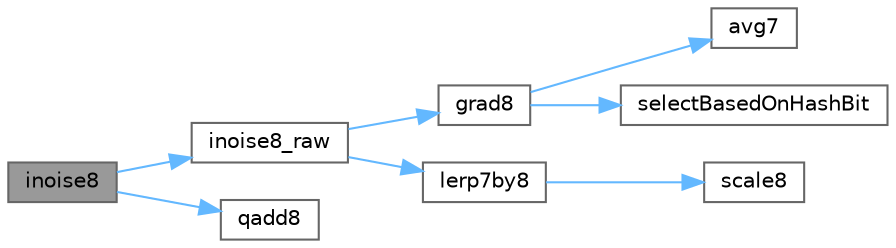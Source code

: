 digraph "inoise8"
{
 // LATEX_PDF_SIZE
  bgcolor="transparent";
  edge [fontname=Helvetica,fontsize=10,labelfontname=Helvetica,labelfontsize=10];
  node [fontname=Helvetica,fontsize=10,shape=box,height=0.2,width=0.4];
  rankdir="LR";
  Node1 [id="Node000001",label="inoise8",height=0.2,width=0.4,color="gray40", fillcolor="grey60", style="filled", fontcolor="black",tooltip="8-Bit, fixed point implementation of Perlin's noise."];
  Node1 -> Node2 [id="edge1_Node000001_Node000002",color="steelblue1",style="solid",tooltip=" "];
  Node2 [id="Node000002",label="inoise8_raw",height=0.2,width=0.4,color="grey40", fillcolor="white", style="filled",URL="$d8/df9/group___noise_generation.html#ga6c57ed3ea69e819c29602578ecbabd71",tooltip="8-bit, fixed point implementation of Perlin's noise without scaling."];
  Node2 -> Node3 [id="edge2_Node000002_Node000003",color="steelblue1",style="solid",tooltip=" "];
  Node3 [id="Node000003",label="grad8",height=0.2,width=0.4,color="grey40", fillcolor="white", style="filled",URL="$d6/de8/noise_8cpp.html#a07165473858feff9f2415a77bf841731",tooltip=" "];
  Node3 -> Node4 [id="edge3_Node000003_Node000004",color="steelblue1",style="solid",tooltip=" "];
  Node4 [id="Node000004",label="avg7",height=0.2,width=0.4,color="grey40", fillcolor="white", style="filled",URL="$d5/d98/group___math.html#gad7af6a5b49aef34ab79e850ddb7d7911",tooltip="Calculate an integer average of two signed 7-bit integers (int8_t)."];
  Node3 -> Node5 [id="edge4_Node000003_Node000005",color="steelblue1",style="solid",tooltip=" "];
  Node5 [id="Node000005",label="selectBasedOnHashBit",height=0.2,width=0.4,color="grey40", fillcolor="white", style="filled",URL="$d6/de8/noise_8cpp.html#a7e9b66e76fd89c94ccb6f26fd713bdca",tooltip=" "];
  Node2 -> Node6 [id="edge5_Node000002_Node000006",color="steelblue1",style="solid",tooltip=" "];
  Node6 [id="Node000006",label="lerp7by8",height=0.2,width=0.4,color="grey40", fillcolor="white", style="filled",URL="$d6/de8/noise_8cpp.html#ad89cf56a81ef482a0027a47eada176bb",tooltip=" "];
  Node6 -> Node7 [id="edge6_Node000006_Node000007",color="steelblue1",style="solid",tooltip=" "];
  Node7 [id="Node000007",label="scale8",height=0.2,width=0.4,color="grey40", fillcolor="white", style="filled",URL="$d0/da8/group___scaling.html#gad7535ccda9c92470c4e6ee0265585555",tooltip="Scale one byte by a second one, which is treated as the numerator of a fraction whose denominator is ..."];
  Node1 -> Node8 [id="edge7_Node000001_Node000008",color="steelblue1",style="solid",tooltip=" "];
  Node8 [id="Node000008",label="qadd8",height=0.2,width=0.4,color="grey40", fillcolor="white", style="filled",URL="$d5/d98/group___math.html#ga07133b3085824d0fcd4f5086d286c4b5",tooltip="Add one byte to another, saturating at 0xFF."];
}
